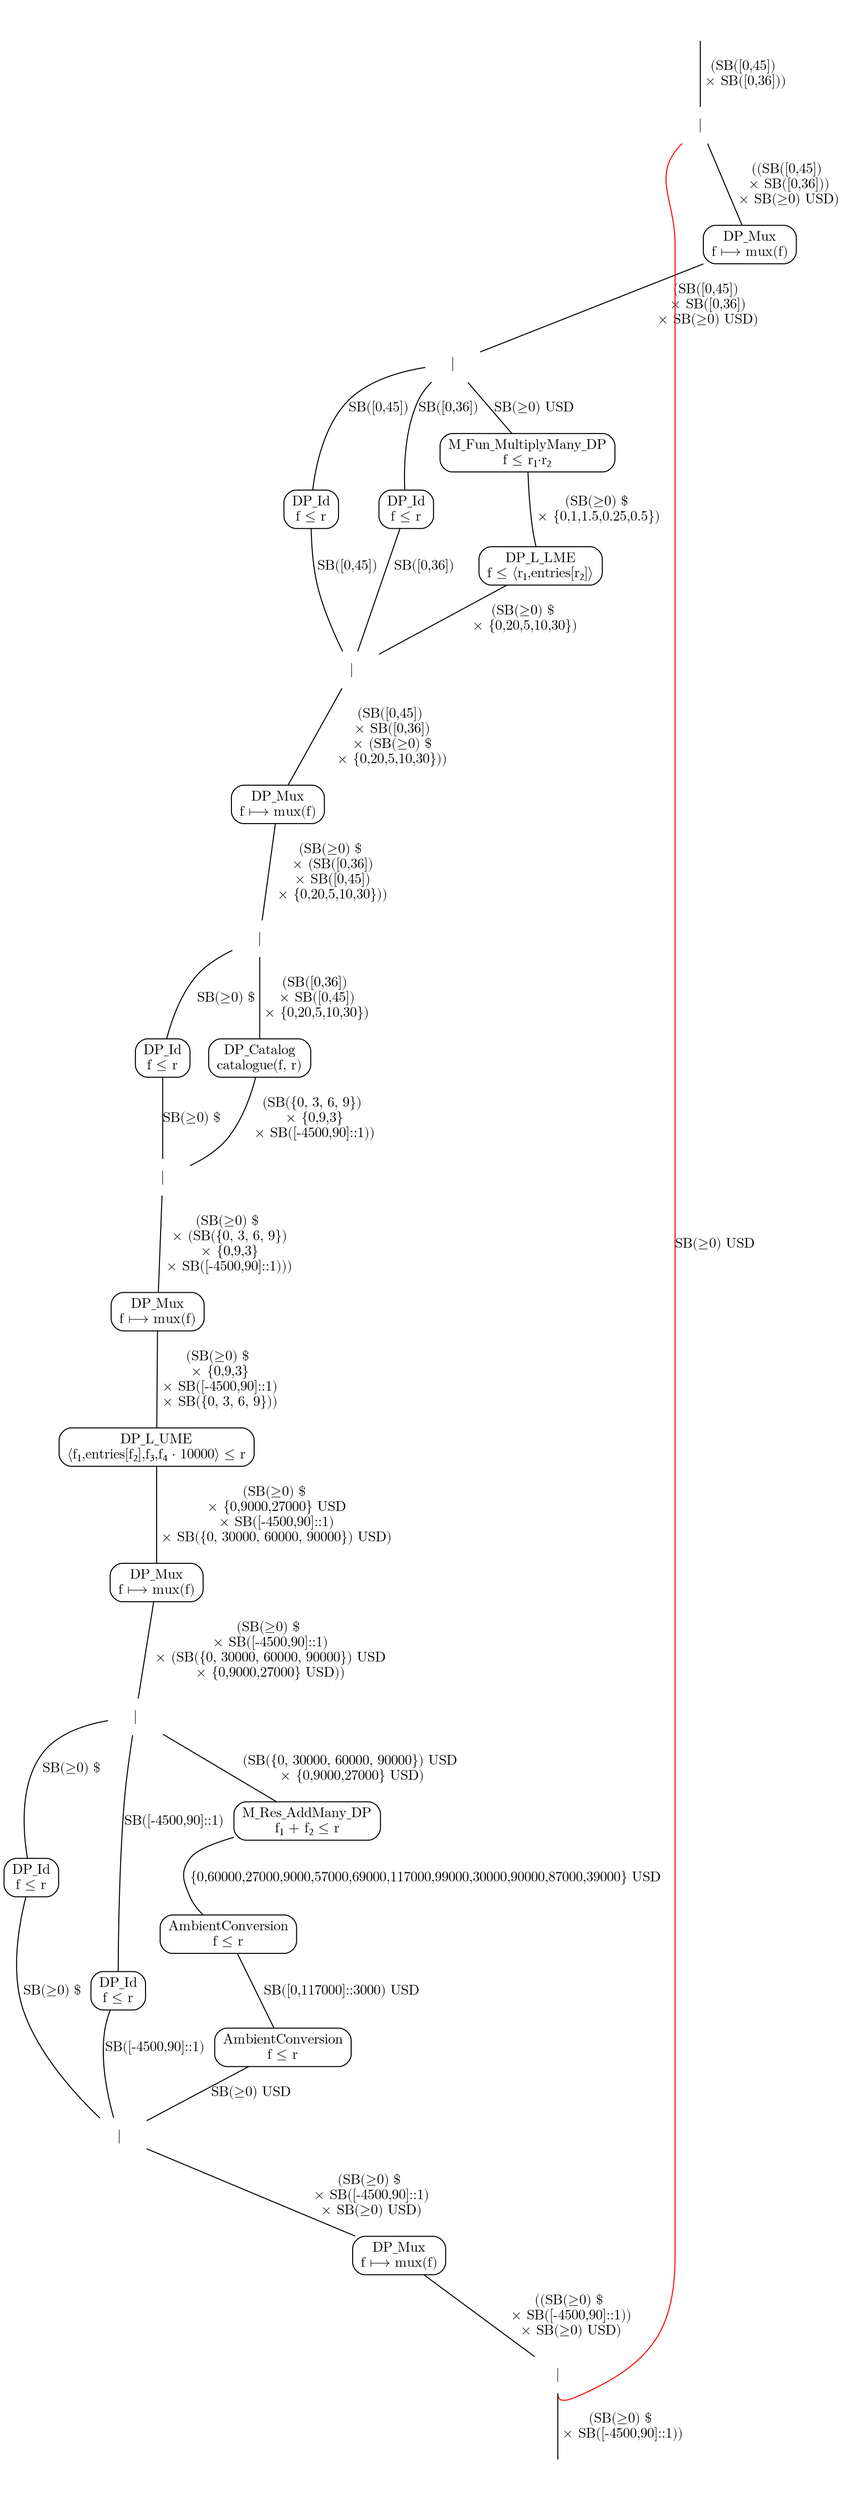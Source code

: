 digraph G { 

                graph [fontname = "STIX Two Math"];
                 node [fontname = "STIX Two Math"];
                 edge [fontname = "STIX Two Math"];
                rankdir=TB;
   node1 [shape="plaintext",label=""];

   node2 [shape="box",style="rounded",label="DP_Mux\nf ⟼ mux(f)"];

   node3 [shape="plaintext",label="|"];

   node4 [shape="plaintext",label="|"];

   node5 [shape="box",style="rounded",label="DP_Id\nf ≤ r"];

   node6 [shape="box",style="rounded",label="DP_Id\nf ≤ r"];

   node7 [shape="box",style="rounded",label="M_Fun_MultiplyMany_DP\nf ≤ r₁⋅r₂"];

   node8 [shape="box",style="rounded",label="DP_L_LME\nf ≤ ⟨r₁,entries[r₂]⟩"];

   node9 [shape="box",style="rounded",label="DP_Mux\nf ⟼ mux(f)"];

   node10 [shape="plaintext",label="|"];

   node11 [shape="plaintext",label="|"];

   node12 [shape="box",style="rounded",label="DP_Id\nf ≤ r"];

   node13 [shape="box",style="rounded",label="DP_Catalog\ncatalogue(f, r)"];

   node14 [shape="box",style="rounded",label="DP_Mux\nf ⟼ mux(f)"];

   node15 [shape="box",style="rounded",label="DP_L_UME\n⟨f₁,entries[f₂],f₃,f₄ ⋅ 10000⟩ ≤ r"];

   node16 [shape="box",style="rounded",label="DP_Mux\nf ⟼ mux(f)"];

   node17 [shape="plaintext",label="|"];

   node18 [shape="plaintext",label="|"];

   node19 [shape="box",style="rounded",label="DP_Id\nf ≤ r"];

   node20 [shape="box",style="rounded",label="DP_Id\nf ≤ r"];

   node21 [shape="box",style="rounded",label="M_Res_AddMany_DP\nf₁ + f₂ ≤ r"];

   node22 [shape="box",style="rounded",label="AmbientConversion\nf ≤ r"];

   node23 [shape="box",style="rounded",label="AmbientConversion\nf ≤ r"];

   node24 [shape="box",style="rounded",label="DP_Mux\nf ⟼ mux(f)"];

   node25 [label="|",shape="plaintext"];

   node26 [label="|",shape="plaintext"];

   node27 [shape="plaintext",label=""];

   node1->node25 [label="(SB([0,45])\n × SB([0,36]))",arrowhead="none"];
   node2->node3 [label="(SB([0,45])\n × SB([0,36])\n × SB(≥0) USD)",arrowhead="none"];
   node3->node5 [label="SB([0,45])",arrowhead="none"];
   node3->node6 [label="SB([0,36])",arrowhead="none"];
   node3->node7 [label="SB(≥0) USD",arrowhead="none"];
   node4->node9 [label="(SB([0,45])\n × SB([0,36])\n × (SB(≥0) $\n × {0,20,5,10,30}))",arrowhead="none"];
   node5->node4 [label="SB([0,45])",arrowhead="none"];
   node6->node4 [label="SB([0,36])",arrowhead="none"];
   node7->node8 [label="(SB(≥0) $\n × {0,1,1.5,0.25,0.5})",arrowhead="none"];
   node8->node4 [label="(SB(≥0) $\n × {0,20,5,10,30})",arrowhead="none"];
   node9->node10 [label="(SB(≥0) $\n × (SB([0,36])\n × SB([0,45])\n × {0,20,5,10,30}))",arrowhead="none"];
   node10->node12 [label="SB(≥0) $",arrowhead="none"];
   node10->node13 [label="(SB([0,36])\n × SB([0,45])\n × {0,20,5,10,30})",arrowhead="none"];
   node11->node14 [label="(SB(≥0) $\n × (SB({0, 3, 6, 9})\n × {0,9,3}\n × SB([-4500,90]::1)))",arrowhead="none"];
   node12->node11 [label="SB(≥0) $",arrowhead="none"];
   node13->node11 [label="(SB({0, 3, 6, 9})\n × {0,9,3}\n × SB([-4500,90]::1))",arrowhead="none"];
   node14->node15 [label="(SB(≥0) $\n × {0,9,3}\n × SB([-4500,90]::1)\n × SB({0, 3, 6, 9}))",arrowhead="none"];
   node15->node16 [label="(SB(≥0) $\n × {0,9000,27000} USD\n × SB([-4500,90]::1)\n × SB({0, 30000, 60000, 90000}) USD)",arrowhead="none"];
   node16->node17 [label="(SB(≥0) $\n × SB([-4500,90]::1)\n × (SB({0, 30000, 60000, 90000}) USD\n × {0,9000,27000} USD))",arrowhead="none"];
   node17->node19 [label="SB(≥0) $",arrowhead="none"];
   node17->node20 [label="SB([-4500,90]::1)",arrowhead="none"];
   node17->node21 [label="(SB({0, 30000, 60000, 90000}) USD\n × {0,9000,27000} USD)",arrowhead="none"];
   node18->node24 [label="(SB(≥0) $\n × SB([-4500,90]::1)\n × SB(≥0) USD)",arrowhead="none"];
   node19->node18 [label="SB(≥0) $",arrowhead="none"];
   node20->node18 [label="SB([-4500,90]::1)",arrowhead="none"];
   node21->node22 [label="{0,60000,27000,9000,57000,69000,117000,99000,30000,90000,87000,39000} USD",arrowhead="none"];
   node22->node23 [label="SB([0,117000]::3000) USD",arrowhead="none"];
   node23->node18 [label="SB(≥0) USD",arrowhead="none"];
   node24->node26 [label="((SB(≥0) $\n × SB([-4500,90]::1))\n × SB(≥0) USD)",arrowhead="none"];
   node25->node2 [label="((SB([0,45])\n × SB([0,36]))\n × SB(≥0) USD)",arrowhead="none"];
   node26->node25 [label="SB(≥0) USD",color="red",headport="sw",tailport="s",arrowhead="none"];
   node26->node27 [label="(SB(≥0) $\n × SB([-4500,90]::1))",arrowhead="none"];
}